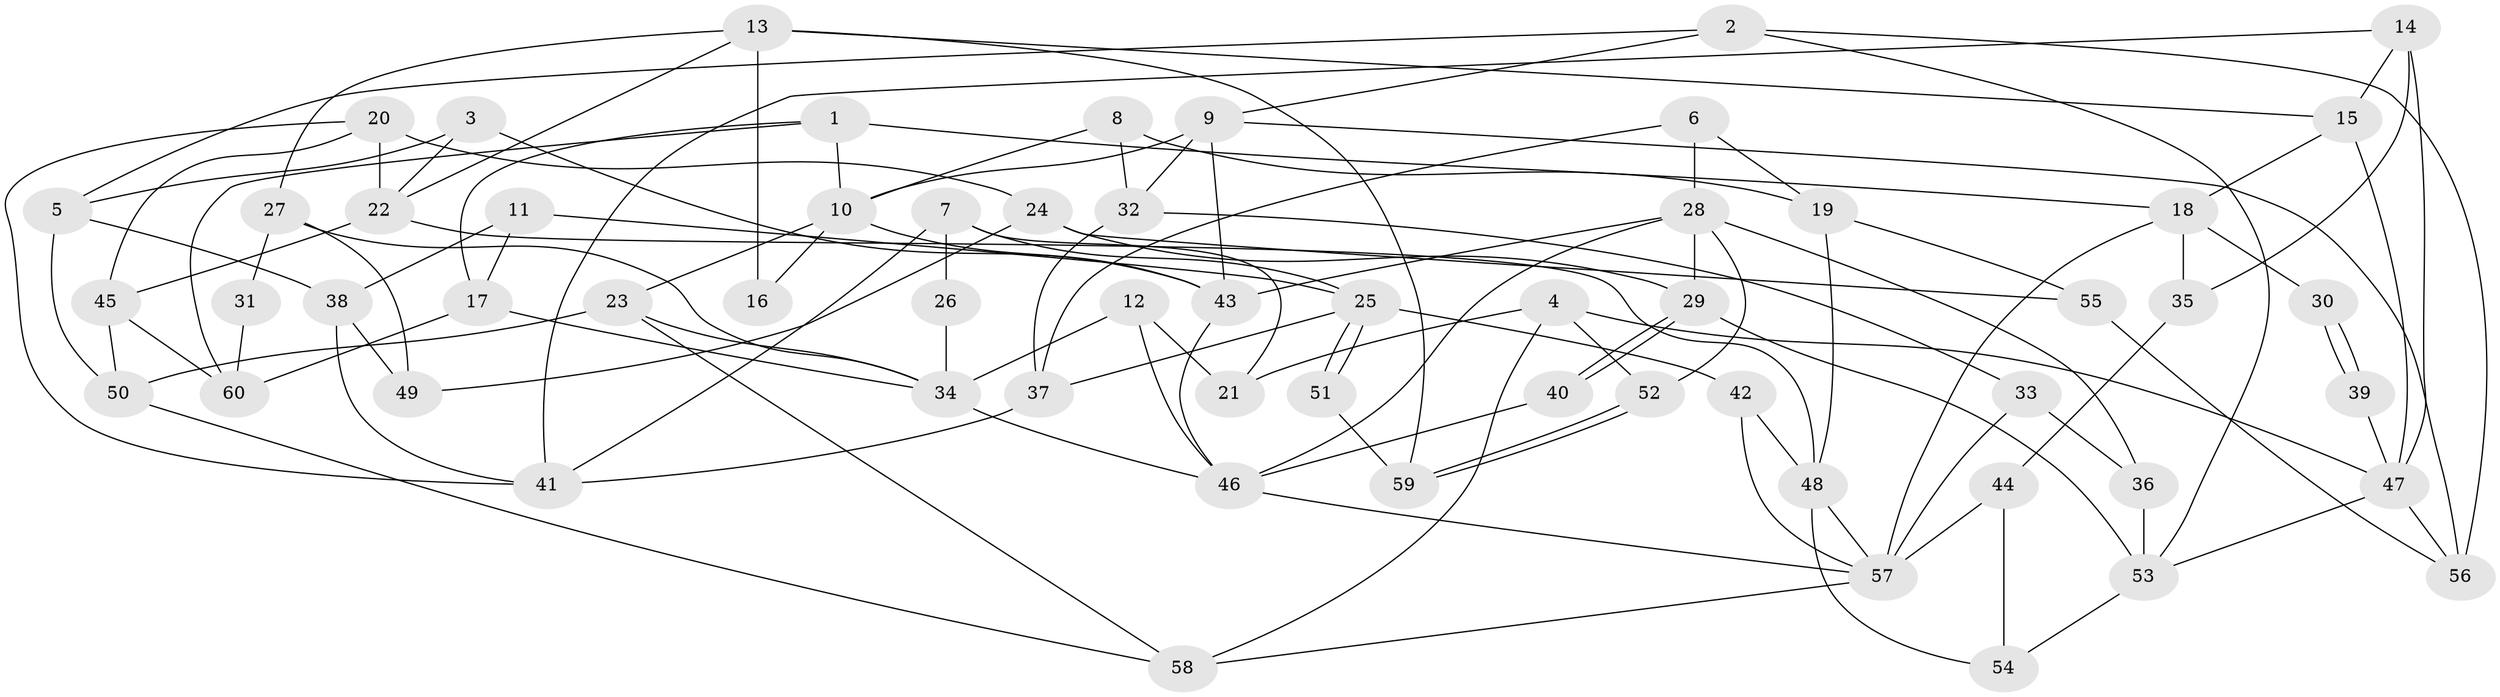 // Generated by graph-tools (version 1.1) at 2025/02/03/09/25 03:02:00]
// undirected, 60 vertices, 120 edges
graph export_dot {
graph [start="1"]
  node [color=gray90,style=filled];
  1;
  2;
  3;
  4;
  5;
  6;
  7;
  8;
  9;
  10;
  11;
  12;
  13;
  14;
  15;
  16;
  17;
  18;
  19;
  20;
  21;
  22;
  23;
  24;
  25;
  26;
  27;
  28;
  29;
  30;
  31;
  32;
  33;
  34;
  35;
  36;
  37;
  38;
  39;
  40;
  41;
  42;
  43;
  44;
  45;
  46;
  47;
  48;
  49;
  50;
  51;
  52;
  53;
  54;
  55;
  56;
  57;
  58;
  59;
  60;
  1 -- 18;
  1 -- 10;
  1 -- 17;
  1 -- 60;
  2 -- 56;
  2 -- 5;
  2 -- 9;
  2 -- 53;
  3 -- 43;
  3 -- 5;
  3 -- 22;
  4 -- 58;
  4 -- 52;
  4 -- 21;
  4 -- 47;
  5 -- 50;
  5 -- 38;
  6 -- 19;
  6 -- 37;
  6 -- 28;
  7 -- 25;
  7 -- 41;
  7 -- 21;
  7 -- 26;
  8 -- 10;
  8 -- 32;
  8 -- 19;
  9 -- 43;
  9 -- 10;
  9 -- 32;
  9 -- 56;
  10 -- 43;
  10 -- 16;
  10 -- 23;
  11 -- 25;
  11 -- 17;
  11 -- 38;
  12 -- 46;
  12 -- 21;
  12 -- 34;
  13 -- 22;
  13 -- 15;
  13 -- 16;
  13 -- 27;
  13 -- 59;
  14 -- 35;
  14 -- 47;
  14 -- 15;
  14 -- 41;
  15 -- 47;
  15 -- 18;
  17 -- 34;
  17 -- 60;
  18 -- 57;
  18 -- 30;
  18 -- 35;
  19 -- 48;
  19 -- 55;
  20 -- 22;
  20 -- 41;
  20 -- 24;
  20 -- 45;
  22 -- 45;
  22 -- 48;
  23 -- 34;
  23 -- 50;
  23 -- 58;
  24 -- 29;
  24 -- 49;
  24 -- 55;
  25 -- 42;
  25 -- 51;
  25 -- 51;
  25 -- 37;
  26 -- 34;
  27 -- 49;
  27 -- 31;
  27 -- 34;
  28 -- 29;
  28 -- 36;
  28 -- 43;
  28 -- 46;
  28 -- 52;
  29 -- 40;
  29 -- 40;
  29 -- 53;
  30 -- 39;
  30 -- 39;
  31 -- 60;
  32 -- 33;
  32 -- 37;
  33 -- 36;
  33 -- 57;
  34 -- 46;
  35 -- 44;
  36 -- 53;
  37 -- 41;
  38 -- 41;
  38 -- 49;
  39 -- 47;
  40 -- 46;
  42 -- 57;
  42 -- 48;
  43 -- 46;
  44 -- 54;
  44 -- 57;
  45 -- 60;
  45 -- 50;
  46 -- 57;
  47 -- 56;
  47 -- 53;
  48 -- 57;
  48 -- 54;
  50 -- 58;
  51 -- 59;
  52 -- 59;
  52 -- 59;
  53 -- 54;
  55 -- 56;
  57 -- 58;
}

